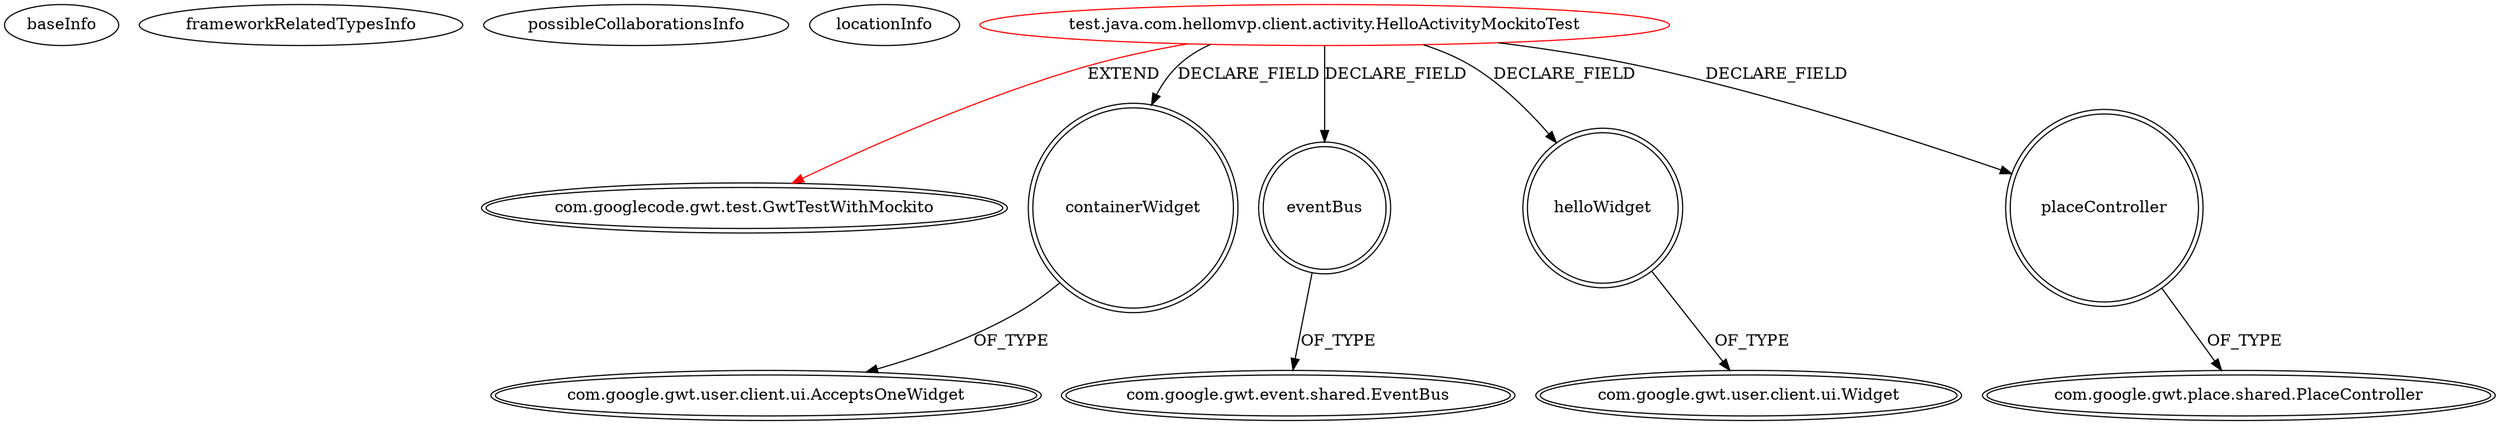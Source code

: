 digraph {
baseInfo[graphId=679,category="extension_graph",isAnonymous=false,possibleRelation=false]
frameworkRelatedTypesInfo[0="com.googlecode.gwt.test.GwtTestWithMockito"]
possibleCollaborationsInfo[]
locationInfo[projectName="anozaki-GwtHelloMvpTest",filePath="/anozaki-GwtHelloMvpTest/GwtHelloMvpTest-master/src/test/java/com/hellomvp/client/activity/HelloActivityMockitoTest.java",contextSignature="HelloActivityMockitoTest",graphId="679"]
0[label="test.java.com.hellomvp.client.activity.HelloActivityMockitoTest",vertexType="ROOT_CLIENT_CLASS_DECLARATION",isFrameworkType=false,color=red]
1[label="com.googlecode.gwt.test.GwtTestWithMockito",vertexType="FRAMEWORK_CLASS_TYPE",isFrameworkType=true,peripheries=2]
2[label="containerWidget",vertexType="FIELD_DECLARATION",isFrameworkType=true,peripheries=2,shape=circle]
3[label="com.google.gwt.user.client.ui.AcceptsOneWidget",vertexType="FRAMEWORK_INTERFACE_TYPE",isFrameworkType=true,peripheries=2]
4[label="eventBus",vertexType="FIELD_DECLARATION",isFrameworkType=true,peripheries=2,shape=circle]
5[label="com.google.gwt.event.shared.EventBus",vertexType="FRAMEWORK_CLASS_TYPE",isFrameworkType=true,peripheries=2]
6[label="helloWidget",vertexType="FIELD_DECLARATION",isFrameworkType=true,peripheries=2,shape=circle]
7[label="com.google.gwt.user.client.ui.Widget",vertexType="FRAMEWORK_CLASS_TYPE",isFrameworkType=true,peripheries=2]
8[label="placeController",vertexType="FIELD_DECLARATION",isFrameworkType=true,peripheries=2,shape=circle]
9[label="com.google.gwt.place.shared.PlaceController",vertexType="FRAMEWORK_CLASS_TYPE",isFrameworkType=true,peripheries=2]
0->1[label="EXTEND",color=red]
0->2[label="DECLARE_FIELD"]
2->3[label="OF_TYPE"]
0->4[label="DECLARE_FIELD"]
4->5[label="OF_TYPE"]
0->6[label="DECLARE_FIELD"]
6->7[label="OF_TYPE"]
0->8[label="DECLARE_FIELD"]
8->9[label="OF_TYPE"]
}
